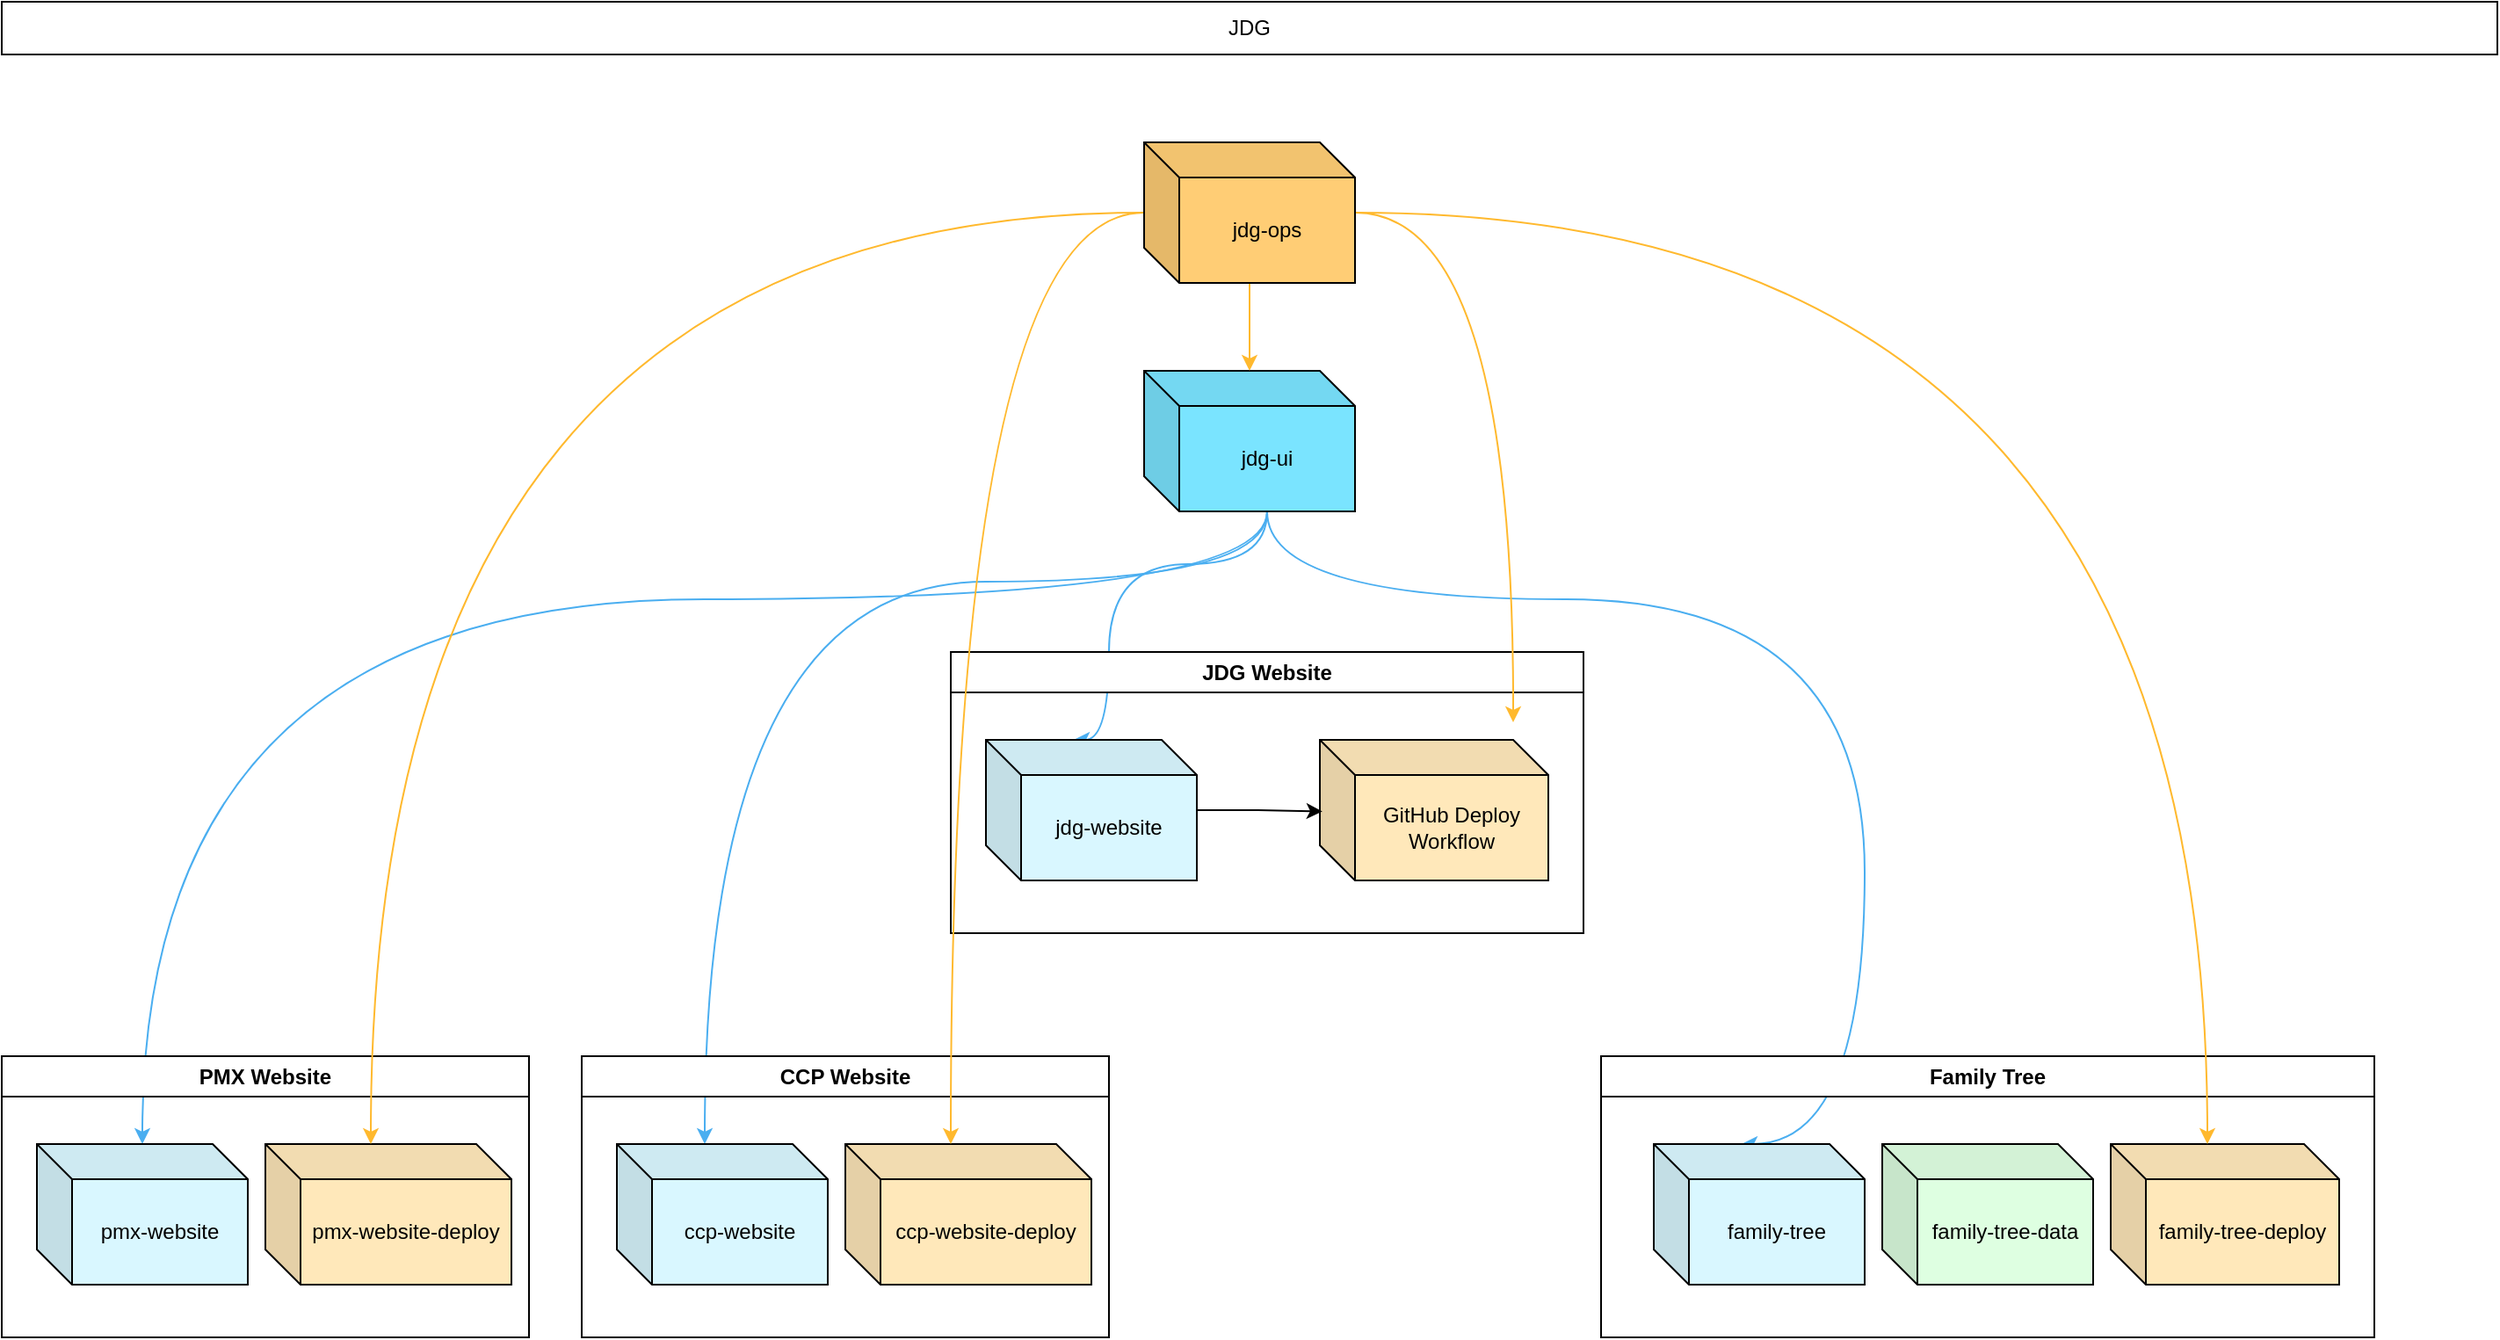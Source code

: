 <mxfile version="22.1.15" type="github">
  <diagram name="Page-1" id="PgcG3TLKtwn3ZaoVPNtb">
    <mxGraphModel dx="1582" dy="940" grid="1" gridSize="10" guides="1" tooltips="1" connect="1" arrows="1" fold="1" page="1" pageScale="1" pageWidth="1100" pageHeight="1700" math="0" shadow="0">
      <root>
        <mxCell id="0" />
        <mxCell id="1" parent="0" />
        <mxCell id="a31T5-RE2H_aCCWQN1QR-1" value="JDG" style="rounded=0;whiteSpace=wrap;html=1;" parent="1" vertex="1">
          <mxGeometry x="350" y="640" width="1420" height="30" as="geometry" />
        </mxCell>
        <mxCell id="a31T5-RE2H_aCCWQN1QR-26" style="edgeStyle=orthogonalEdgeStyle;rounded=0;orthogonalLoop=1;jettySize=auto;html=1;exitX=0;exitY=0;exitDx=70;exitDy=80;exitPerimeter=0;strokeColor=#4AAEF0;curved=1;" parent="1" source="a31T5-RE2H_aCCWQN1QR-6" target="a31T5-RE2H_aCCWQN1QR-24" edge="1">
          <mxGeometry relative="1" as="geometry">
            <Array as="points">
              <mxPoint x="1070" y="980" />
              <mxPoint x="430" y="980" />
            </Array>
          </mxGeometry>
        </mxCell>
        <mxCell id="a31T5-RE2H_aCCWQN1QR-27" style="edgeStyle=orthogonalEdgeStyle;rounded=0;orthogonalLoop=1;jettySize=auto;html=1;entryX=0;entryY=0;entryDx=50;entryDy=0;entryPerimeter=0;exitX=0;exitY=0;exitDx=70;exitDy=80;exitPerimeter=0;strokeColor=#4AAEF0;elbow=vertical;curved=1;" parent="1" source="a31T5-RE2H_aCCWQN1QR-6" target="a31T5-RE2H_aCCWQN1QR-21" edge="1">
          <mxGeometry relative="1" as="geometry">
            <Array as="points">
              <mxPoint x="1070" y="970" />
              <mxPoint x="750" y="970" />
            </Array>
          </mxGeometry>
        </mxCell>
        <mxCell id="a31T5-RE2H_aCCWQN1QR-31" style="edgeStyle=orthogonalEdgeStyle;rounded=0;orthogonalLoop=1;jettySize=auto;html=1;entryX=0;entryY=0;entryDx=50;entryDy=0;entryPerimeter=0;exitX=0;exitY=0;exitDx=70;exitDy=80;exitPerimeter=0;curved=1;strokeColor=#4AAEF0;" parent="1" source="a31T5-RE2H_aCCWQN1QR-6" target="a31T5-RE2H_aCCWQN1QR-3" edge="1">
          <mxGeometry relative="1" as="geometry">
            <Array as="points">
              <mxPoint x="1070" y="980" />
              <mxPoint x="1410" y="980" />
            </Array>
          </mxGeometry>
        </mxCell>
        <mxCell id="BxIv-oCnD2FX7Bfe5fGx-6" style="edgeStyle=orthogonalEdgeStyle;curved=1;rounded=0;orthogonalLoop=1;jettySize=auto;html=1;entryX=0;entryY=0;entryDx=50;entryDy=0;entryPerimeter=0;strokeColor=#4AAEF0;elbow=vertical;" parent="1" source="a31T5-RE2H_aCCWQN1QR-6" target="a31T5-RE2H_aCCWQN1QR-17" edge="1">
          <mxGeometry relative="1" as="geometry">
            <Array as="points">
              <mxPoint x="1070" y="960" />
              <mxPoint x="980" y="960" />
            </Array>
          </mxGeometry>
        </mxCell>
        <mxCell id="a31T5-RE2H_aCCWQN1QR-6" value="jdg-ui" style="shape=cube;whiteSpace=wrap;html=1;boundedLbl=1;backgroundOutline=1;darkOpacity=0.05;darkOpacity2=0.1;fillColor=#7AE4FF;" parent="1" vertex="1">
          <mxGeometry x="1000" y="850" width="120" height="80" as="geometry" />
        </mxCell>
        <mxCell id="a31T5-RE2H_aCCWQN1QR-12" value="Family Tree" style="swimlane;whiteSpace=wrap;html=1;" parent="1" vertex="1">
          <mxGeometry x="1260" y="1240" width="440" height="160" as="geometry">
            <mxRectangle x="620" y="1010" width="110" height="30" as="alternateBounds" />
          </mxGeometry>
        </mxCell>
        <mxCell id="a31T5-RE2H_aCCWQN1QR-3" value="family-tree" style="shape=cube;whiteSpace=wrap;html=1;boundedLbl=1;backgroundOutline=1;darkOpacity=0.05;darkOpacity2=0.1;fillColor=#D9F7FF;" parent="a31T5-RE2H_aCCWQN1QR-12" vertex="1">
          <mxGeometry x="30" y="50" width="120" height="80" as="geometry" />
        </mxCell>
        <mxCell id="a31T5-RE2H_aCCWQN1QR-14" value="family-tree-data" style="shape=cube;whiteSpace=wrap;html=1;boundedLbl=1;backgroundOutline=1;darkOpacity=0.05;darkOpacity2=0.1;fillColor=#DEFFE1;" parent="a31T5-RE2H_aCCWQN1QR-12" vertex="1">
          <mxGeometry x="160" y="50" width="120" height="80" as="geometry" />
        </mxCell>
        <mxCell id="a31T5-RE2H_aCCWQN1QR-15" value="family-tree-deploy" style="shape=cube;whiteSpace=wrap;html=1;boundedLbl=1;backgroundOutline=1;darkOpacity=0.05;darkOpacity2=0.1;fillColor=#FFE8BA;" parent="a31T5-RE2H_aCCWQN1QR-12" vertex="1">
          <mxGeometry x="290" y="50" width="130" height="80" as="geometry" />
        </mxCell>
        <mxCell id="a31T5-RE2H_aCCWQN1QR-16" value="JDG Website" style="swimlane;whiteSpace=wrap;html=1;" parent="1" vertex="1">
          <mxGeometry x="890" y="1010" width="360" height="160" as="geometry">
            <mxRectangle x="620" y="1010" width="110" height="30" as="alternateBounds" />
          </mxGeometry>
        </mxCell>
        <mxCell id="a31T5-RE2H_aCCWQN1QR-17" value="jdg-website" style="shape=cube;whiteSpace=wrap;html=1;boundedLbl=1;backgroundOutline=1;darkOpacity=0.05;darkOpacity2=0.1;fillColor=#D9F7FF;" parent="a31T5-RE2H_aCCWQN1QR-16" vertex="1">
          <mxGeometry x="20" y="50" width="120" height="80" as="geometry" />
        </mxCell>
        <mxCell id="a31T5-RE2H_aCCWQN1QR-19" value="GitHub Deploy Workflow" style="shape=cube;whiteSpace=wrap;html=1;boundedLbl=1;backgroundOutline=1;darkOpacity=0.05;darkOpacity2=0.1;fillColor=#FFE8BA;" parent="a31T5-RE2H_aCCWQN1QR-16" vertex="1">
          <mxGeometry x="210" y="50" width="130" height="80" as="geometry" />
        </mxCell>
        <mxCell id="uNP3RPye5sLmivL55SLr-1" style="edgeStyle=orthogonalEdgeStyle;rounded=0;orthogonalLoop=1;jettySize=auto;html=1;entryX=0.011;entryY=0.509;entryDx=0;entryDy=0;entryPerimeter=0;" edge="1" parent="a31T5-RE2H_aCCWQN1QR-16" source="a31T5-RE2H_aCCWQN1QR-17" target="a31T5-RE2H_aCCWQN1QR-19">
          <mxGeometry relative="1" as="geometry" />
        </mxCell>
        <mxCell id="a31T5-RE2H_aCCWQN1QR-20" value="CCP Website" style="swimlane;whiteSpace=wrap;html=1;" parent="1" vertex="1">
          <mxGeometry x="680" y="1240" width="300" height="160" as="geometry">
            <mxRectangle x="620" y="1010" width="110" height="30" as="alternateBounds" />
          </mxGeometry>
        </mxCell>
        <mxCell id="a31T5-RE2H_aCCWQN1QR-21" value="ccp-website" style="shape=cube;whiteSpace=wrap;html=1;boundedLbl=1;backgroundOutline=1;darkOpacity=0.05;darkOpacity2=0.1;fillColor=#D9F7FF;" parent="a31T5-RE2H_aCCWQN1QR-20" vertex="1">
          <mxGeometry x="20" y="50" width="120" height="80" as="geometry" />
        </mxCell>
        <mxCell id="a31T5-RE2H_aCCWQN1QR-22" value="ccp-website-deploy" style="shape=cube;whiteSpace=wrap;html=1;boundedLbl=1;backgroundOutline=1;darkOpacity=0.05;darkOpacity2=0.1;fillColor=#FFE8BA;" parent="a31T5-RE2H_aCCWQN1QR-20" vertex="1">
          <mxGeometry x="150" y="50" width="140" height="80" as="geometry" />
        </mxCell>
        <mxCell id="a31T5-RE2H_aCCWQN1QR-23" value="PMX Website" style="swimlane;whiteSpace=wrap;html=1;" parent="1" vertex="1">
          <mxGeometry x="350" y="1240" width="300" height="160" as="geometry">
            <mxRectangle x="620" y="1010" width="110" height="30" as="alternateBounds" />
          </mxGeometry>
        </mxCell>
        <mxCell id="a31T5-RE2H_aCCWQN1QR-24" value="pmx-website" style="shape=cube;whiteSpace=wrap;html=1;boundedLbl=1;backgroundOutline=1;darkOpacity=0.05;darkOpacity2=0.1;fillColor=#D9F7FF;" parent="a31T5-RE2H_aCCWQN1QR-23" vertex="1">
          <mxGeometry x="20" y="50" width="120" height="80" as="geometry" />
        </mxCell>
        <mxCell id="a31T5-RE2H_aCCWQN1QR-25" value="pmx-website-deploy" style="shape=cube;whiteSpace=wrap;html=1;boundedLbl=1;backgroundOutline=1;darkOpacity=0.05;darkOpacity2=0.1;fillColor=#FFE8BA;" parent="a31T5-RE2H_aCCWQN1QR-23" vertex="1">
          <mxGeometry x="150" y="50" width="140" height="80" as="geometry" />
        </mxCell>
        <mxCell id="a31T5-RE2H_aCCWQN1QR-32" style="edgeStyle=orthogonalEdgeStyle;rounded=0;orthogonalLoop=1;jettySize=auto;html=1;entryX=0;entryY=0;entryDx=55;entryDy=0;entryPerimeter=0;strokeColor=#FFB92E;curved=1;" parent="1" source="a31T5-RE2H_aCCWQN1QR-5" target="a31T5-RE2H_aCCWQN1QR-15" edge="1">
          <mxGeometry relative="1" as="geometry" />
        </mxCell>
        <mxCell id="BxIv-oCnD2FX7Bfe5fGx-1" value="" style="edgeStyle=orthogonalEdgeStyle;rounded=0;orthogonalLoop=1;jettySize=auto;html=1;strokeColor=#FFB92E;" parent="1" source="a31T5-RE2H_aCCWQN1QR-5" target="a31T5-RE2H_aCCWQN1QR-6" edge="1">
          <mxGeometry relative="1" as="geometry" />
        </mxCell>
        <mxCell id="BxIv-oCnD2FX7Bfe5fGx-4" style="edgeStyle=orthogonalEdgeStyle;rounded=0;orthogonalLoop=1;jettySize=auto;html=1;entryX=0;entryY=0;entryDx=60;entryDy=0;entryPerimeter=0;strokeColor=#FFB92E;curved=1;" parent="1" source="a31T5-RE2H_aCCWQN1QR-5" target="a31T5-RE2H_aCCWQN1QR-22" edge="1">
          <mxGeometry relative="1" as="geometry" />
        </mxCell>
        <mxCell id="BxIv-oCnD2FX7Bfe5fGx-5" style="edgeStyle=orthogonalEdgeStyle;rounded=0;orthogonalLoop=1;jettySize=auto;html=1;entryX=0;entryY=0;entryDx=60;entryDy=0;entryPerimeter=0;strokeColor=#FFB92E;curved=1;" parent="1" source="a31T5-RE2H_aCCWQN1QR-5" target="a31T5-RE2H_aCCWQN1QR-25" edge="1">
          <mxGeometry relative="1" as="geometry" />
        </mxCell>
        <mxCell id="BxIv-oCnD2FX7Bfe5fGx-9" style="edgeStyle=orthogonalEdgeStyle;curved=1;rounded=0;orthogonalLoop=1;jettySize=auto;html=1;strokeColor=#FFB92E;elbow=vertical;" parent="1" source="a31T5-RE2H_aCCWQN1QR-5" edge="1">
          <mxGeometry relative="1" as="geometry">
            <mxPoint x="1210" y="1050" as="targetPoint" />
          </mxGeometry>
        </mxCell>
        <mxCell id="a31T5-RE2H_aCCWQN1QR-5" value="jdg-ops" style="shape=cube;whiteSpace=wrap;html=1;boundedLbl=1;backgroundOutline=1;darkOpacity=0.05;darkOpacity2=0.1;fillColor=#FFCD75;" parent="1" vertex="1">
          <mxGeometry x="1000" y="720" width="120" height="80" as="geometry" />
        </mxCell>
      </root>
    </mxGraphModel>
  </diagram>
</mxfile>
